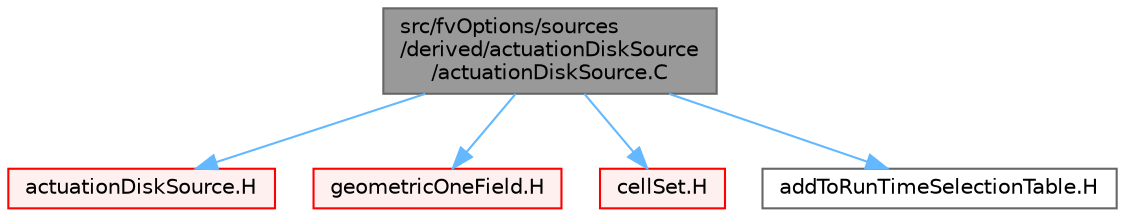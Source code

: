 digraph "src/fvOptions/sources/derived/actuationDiskSource/actuationDiskSource.C"
{
 // LATEX_PDF_SIZE
  bgcolor="transparent";
  edge [fontname=Helvetica,fontsize=10,labelfontname=Helvetica,labelfontsize=10];
  node [fontname=Helvetica,fontsize=10,shape=box,height=0.2,width=0.4];
  Node1 [id="Node000001",label="src/fvOptions/sources\l/derived/actuationDiskSource\l/actuationDiskSource.C",height=0.2,width=0.4,color="gray40", fillcolor="grey60", style="filled", fontcolor="black",tooltip=" "];
  Node1 -> Node2 [id="edge1_Node000001_Node000002",color="steelblue1",style="solid",tooltip=" "];
  Node2 [id="Node000002",label="actuationDiskSource.H",height=0.2,width=0.4,color="red", fillcolor="#FFF0F0", style="filled",URL="$actuationDiskSource_8H.html",tooltip=" "];
  Node1 -> Node381 [id="edge2_Node000001_Node000381",color="steelblue1",style="solid",tooltip=" "];
  Node381 [id="Node000381",label="geometricOneField.H",height=0.2,width=0.4,color="red", fillcolor="#FFF0F0", style="filled",URL="$geometricOneField_8H.html",tooltip=" "];
  Node1 -> Node386 [id="edge3_Node000001_Node000386",color="steelblue1",style="solid",tooltip=" "];
  Node386 [id="Node000386",label="cellSet.H",height=0.2,width=0.4,color="red", fillcolor="#FFF0F0", style="filled",URL="$cellSet_8H.html",tooltip=" "];
  Node1 -> Node388 [id="edge4_Node000001_Node000388",color="steelblue1",style="solid",tooltip=" "];
  Node388 [id="Node000388",label="addToRunTimeSelectionTable.H",height=0.2,width=0.4,color="grey40", fillcolor="white", style="filled",URL="$addToRunTimeSelectionTable_8H.html",tooltip="Macros for easy insertion into run-time selection tables."];
}
